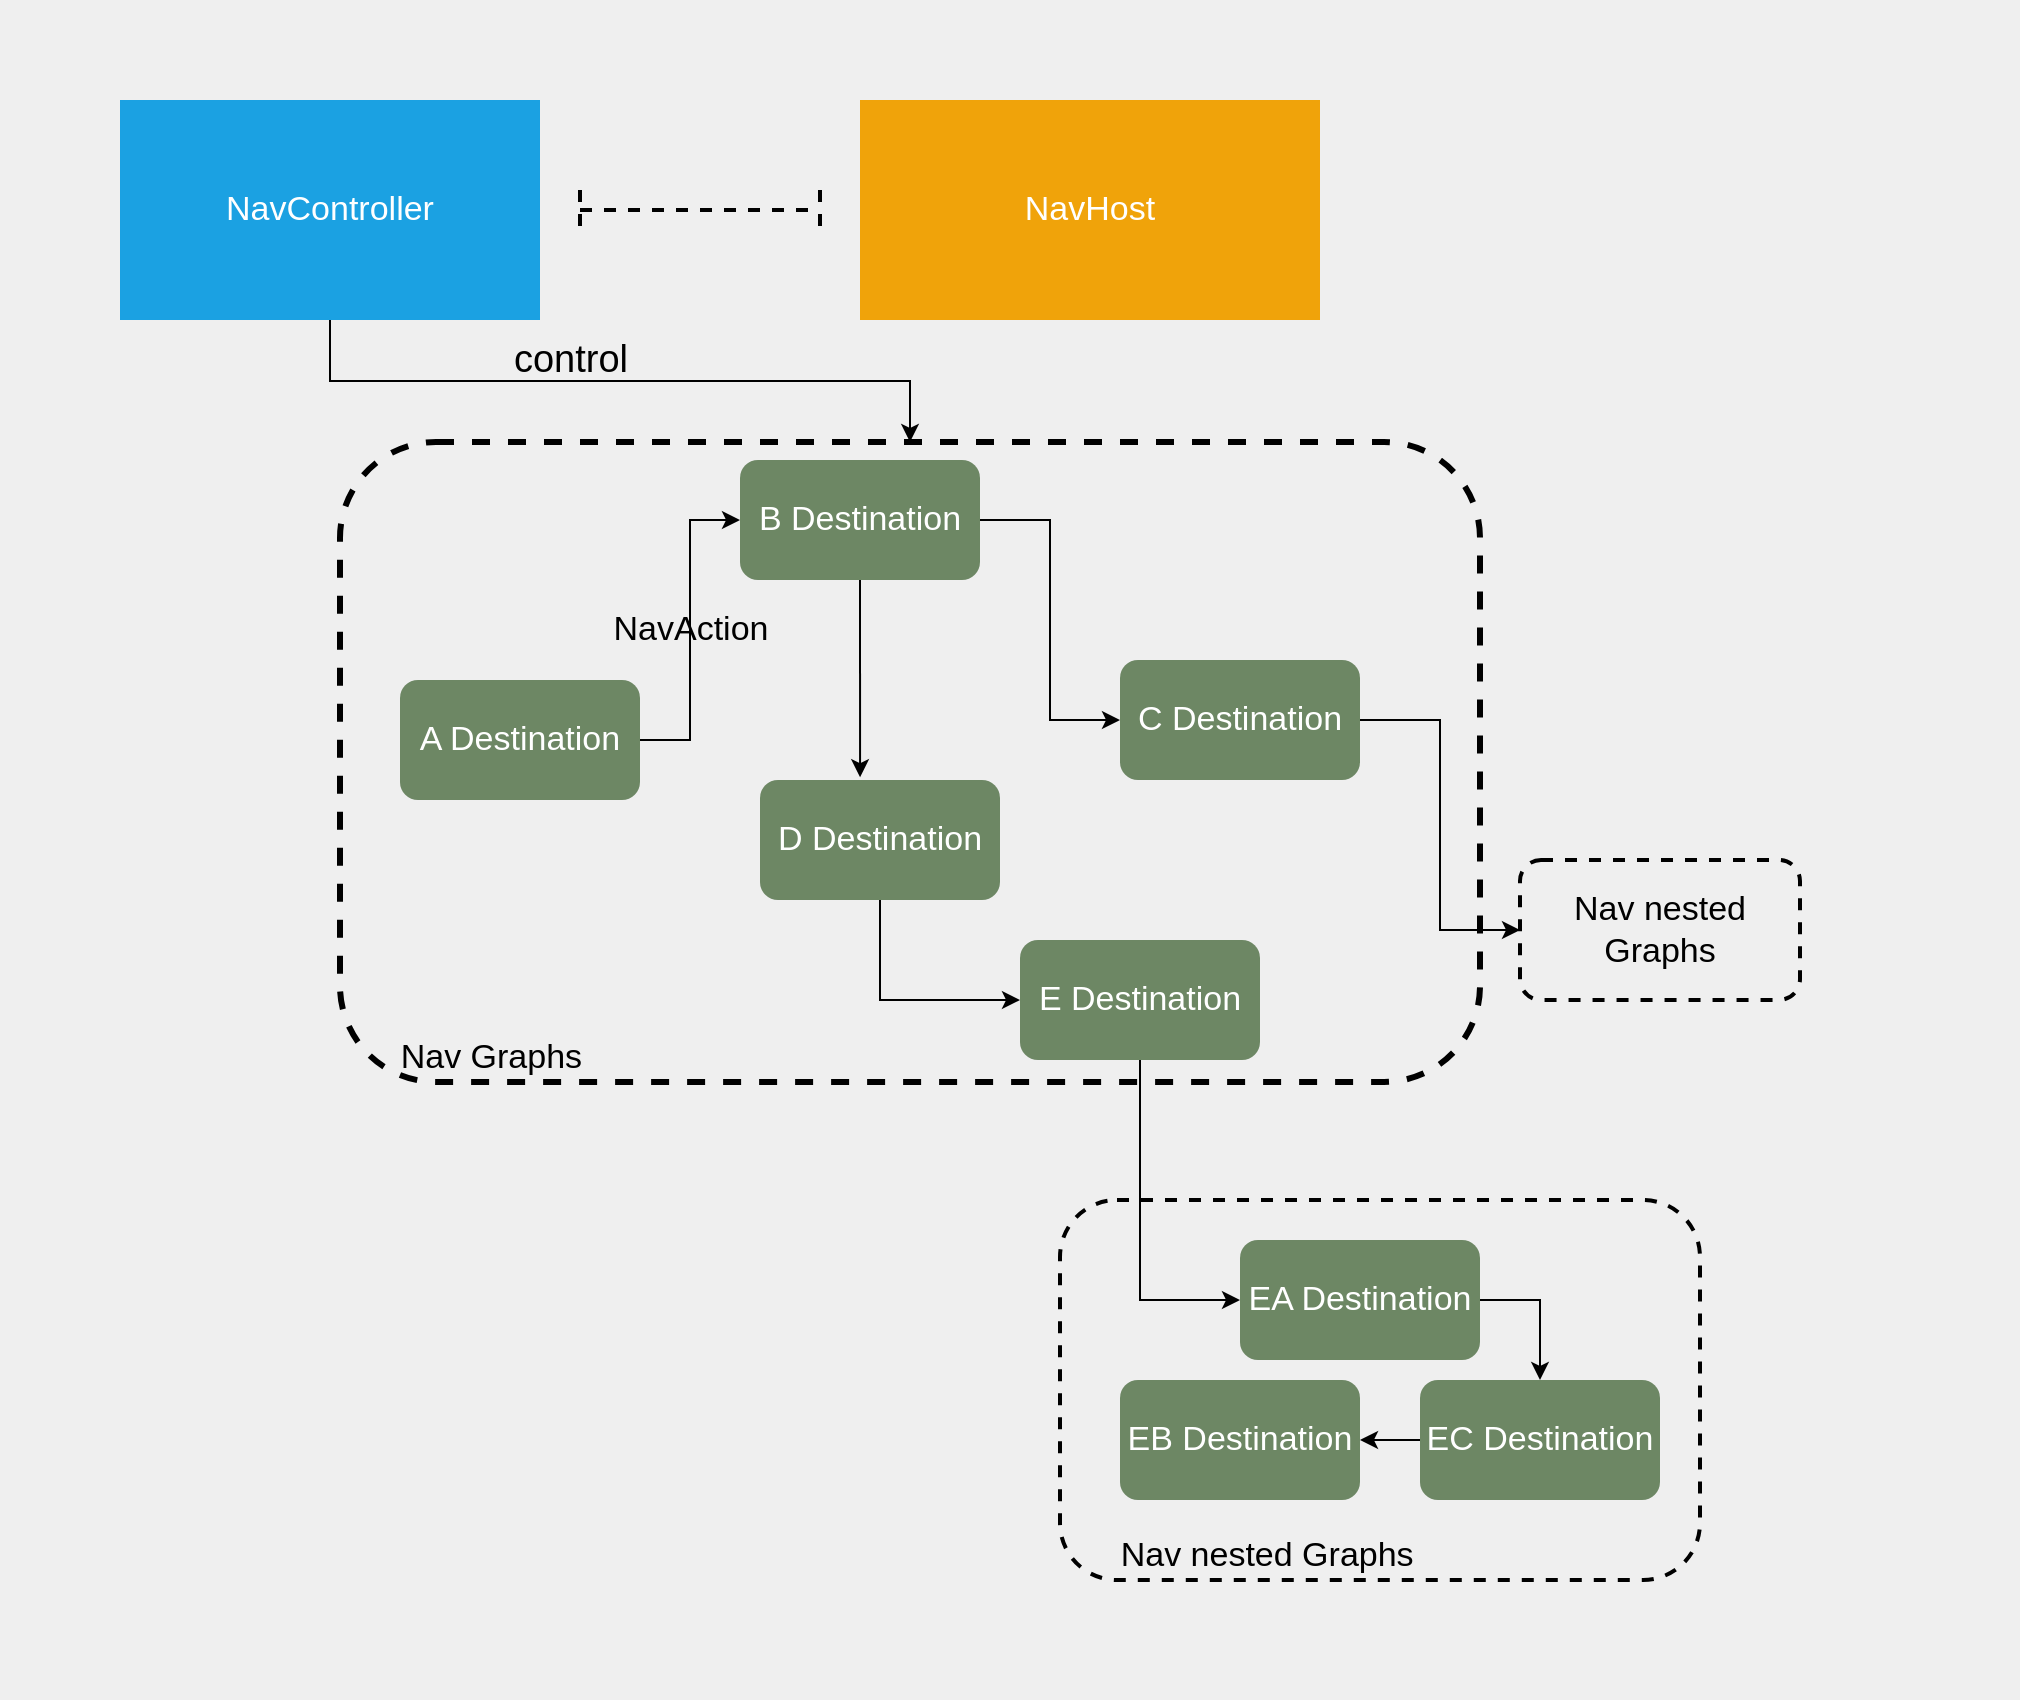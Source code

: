 <mxfile version="13.10.0" type="embed">
    <diagram id="9lbOjPVKbGrYvh7v6hQ_" name="Page-1">
        <mxGraphModel dx="820" dy="574" grid="1" gridSize="10" guides="1" tooltips="1" connect="1" arrows="1" fold="1" page="1" pageScale="1" pageWidth="850" pageHeight="1100" math="0" shadow="0">
            <root>
                <mxCell id="0"/>
                <mxCell id="1" parent="0"/>
                <mxCell id="7" value="" style="rounded=0;whiteSpace=wrap;html=1;fontSize=17;strokeColor=none;fillColor=#EFEFEF;" parent="1" vertex="1">
                    <mxGeometry x="60" y="100" width="1010" height="850" as="geometry"/>
                </mxCell>
                <mxCell id="17" value="&lt;font color=&quot;#000000&quot;&gt;&amp;nbsp; &amp;nbsp; &amp;nbsp; Nav Graphs&lt;/font&gt;" style="rounded=1;whiteSpace=wrap;html=1;fontSize=17;fillColor=none;strokeColor=#000000;dashed=1;verticalAlign=bottom;align=left;strokeWidth=3;" parent="1" vertex="1">
                    <mxGeometry x="230" y="321" width="570" height="320" as="geometry"/>
                </mxCell>
                <mxCell id="29" style="edgeStyle=orthogonalEdgeStyle;rounded=0;orthogonalLoop=1;jettySize=auto;html=1;exitX=0.5;exitY=1;exitDx=0;exitDy=0;labelBackgroundColor=none;strokeColor=#000000;fontSize=20;fontColor=#EFEFEF;" parent="1" source="2" target="17" edge="1">
                    <mxGeometry relative="1" as="geometry"/>
                </mxCell>
                <mxCell id="30" value="&lt;font style=&quot;font-size: 19px&quot;&gt;control&lt;/font&gt;" style="edgeLabel;html=1;align=center;verticalAlign=middle;resizable=0;points=[];fontSize=17;fontColor=#000000;labelBackgroundColor=none;" parent="29" vertex="1" connectable="0">
                    <mxGeometry x="-0.149" y="3" relative="1" as="geometry">
                        <mxPoint x="1" y="-7.43" as="offset"/>
                    </mxGeometry>
                </mxCell>
                <mxCell id="2" value="NavController" style="rounded=0;whiteSpace=wrap;html=1;fillColor=#1ba1e2;fontColor=#ffffff;fontSize=17;strokeColor=none;" parent="1" vertex="1">
                    <mxGeometry x="120" y="150" width="210" height="110" as="geometry"/>
                </mxCell>
                <mxCell id="3" value="NavHost" style="rounded=0;whiteSpace=wrap;html=1;fontSize=17;fillColor=#f0a30a;fontColor=#ffffff;strokeColor=none;" parent="1" vertex="1">
                    <mxGeometry x="490" y="150" width="230" height="110" as="geometry"/>
                </mxCell>
                <mxCell id="26" style="edgeStyle=orthogonalEdgeStyle;rounded=0;orthogonalLoop=1;jettySize=auto;html=1;exitX=1;exitY=0.5;exitDx=0;exitDy=0;entryX=0;entryY=0.5;entryDx=0;entryDy=0;strokeColor=#000000;fontSize=17;" parent="1" source="4" target="25" edge="1">
                    <mxGeometry relative="1" as="geometry"/>
                </mxCell>
                <mxCell id="4" value="C Destination" style="rounded=1;whiteSpace=wrap;html=1;fontSize=17;fillColor=#6d8764;fontColor=#ffffff;strokeColor=none;" parent="1" vertex="1">
                    <mxGeometry x="620" y="430" width="120" height="60" as="geometry"/>
                </mxCell>
                <mxCell id="10" value="NavAction" style="edgeStyle=orthogonalEdgeStyle;rounded=0;orthogonalLoop=1;jettySize=auto;html=1;exitX=1;exitY=0.5;exitDx=0;exitDy=0;entryX=0;entryY=0.5;entryDx=0;entryDy=0;fontSize=17;strokeColor=#000000;labelBackgroundColor=none;fontColor=#000000;" parent="1" source="5" target="6" edge="1">
                    <mxGeometry relative="1" as="geometry"/>
                </mxCell>
                <mxCell id="5" value="A Destination" style="rounded=1;whiteSpace=wrap;html=1;fontSize=17;fillColor=#6d8764;fontColor=#ffffff;strokeColor=none;" parent="1" vertex="1">
                    <mxGeometry x="260" y="440" width="120" height="60" as="geometry"/>
                </mxCell>
                <mxCell id="11" style="edgeStyle=orthogonalEdgeStyle;rounded=0;orthogonalLoop=1;jettySize=auto;html=1;exitX=1;exitY=0.5;exitDx=0;exitDy=0;entryX=0;entryY=0.5;entryDx=0;entryDy=0;strokeColor=#000000;fontSize=17;" parent="1" source="6" target="4" edge="1">
                    <mxGeometry relative="1" as="geometry"/>
                </mxCell>
                <mxCell id="14" style="edgeStyle=orthogonalEdgeStyle;rounded=0;orthogonalLoop=1;jettySize=auto;html=1;exitX=0.5;exitY=1;exitDx=0;exitDy=0;entryX=0.417;entryY=-0.023;entryDx=0;entryDy=0;entryPerimeter=0;strokeColor=#000000;fontSize=17;" parent="1" source="6" target="13" edge="1">
                    <mxGeometry relative="1" as="geometry"/>
                </mxCell>
                <mxCell id="6" value="B Destination" style="rounded=1;whiteSpace=wrap;html=1;fontSize=17;fillColor=#6d8764;fontColor=#ffffff;strokeColor=none;" parent="1" vertex="1">
                    <mxGeometry x="430" y="330" width="120" height="60" as="geometry"/>
                </mxCell>
                <mxCell id="16" style="edgeStyle=orthogonalEdgeStyle;rounded=0;orthogonalLoop=1;jettySize=auto;html=1;exitX=0.5;exitY=1;exitDx=0;exitDy=0;entryX=0;entryY=0.5;entryDx=0;entryDy=0;strokeColor=#000000;fontSize=17;" parent="1" source="13" target="15" edge="1">
                    <mxGeometry relative="1" as="geometry"/>
                </mxCell>
                <mxCell id="13" value="D Destination" style="rounded=1;whiteSpace=wrap;html=1;fillColor=#6d8764;fontSize=17;fontColor=#ffffff;strokeColor=none;" parent="1" vertex="1">
                    <mxGeometry x="440" y="490" width="120" height="60" as="geometry"/>
                </mxCell>
                <mxCell id="22" style="edgeStyle=orthogonalEdgeStyle;rounded=0;orthogonalLoop=1;jettySize=auto;html=1;exitX=0.5;exitY=1;exitDx=0;exitDy=0;entryX=0;entryY=0.5;entryDx=0;entryDy=0;strokeColor=#000000;fontSize=17;" parent="1" source="15" target="19" edge="1">
                    <mxGeometry relative="1" as="geometry"/>
                </mxCell>
                <mxCell id="15" value="E Destination" style="rounded=1;whiteSpace=wrap;html=1;fillColor=#6d8764;fontSize=17;fontColor=#ffffff;strokeColor=none;" parent="1" vertex="1">
                    <mxGeometry x="570" y="570" width="120" height="60" as="geometry"/>
                </mxCell>
                <mxCell id="18" value="&lt;font color=&quot;#000000&quot;&gt;&amp;nbsp; &amp;nbsp; &amp;nbsp; Nav nested Graphs&lt;/font&gt;" style="rounded=1;whiteSpace=wrap;html=1;fontSize=17;fillColor=none;strokeColor=#000000;dashed=1;verticalAlign=bottom;align=left;strokeWidth=2;" parent="1" vertex="1">
                    <mxGeometry x="590" y="700" width="320" height="190" as="geometry"/>
                </mxCell>
                <mxCell id="23" style="edgeStyle=orthogonalEdgeStyle;rounded=0;orthogonalLoop=1;jettySize=auto;html=1;exitX=1;exitY=0.5;exitDx=0;exitDy=0;entryX=0.5;entryY=0;entryDx=0;entryDy=0;strokeColor=#000000;fontSize=17;" parent="1" source="19" target="21" edge="1">
                    <mxGeometry relative="1" as="geometry"/>
                </mxCell>
                <mxCell id="19" value="EA Destination" style="rounded=1;whiteSpace=wrap;html=1;fontSize=17;fillColor=#6d8764;fontColor=#ffffff;strokeColor=none;" parent="1" vertex="1">
                    <mxGeometry x="680" y="720" width="120" height="60" as="geometry"/>
                </mxCell>
                <mxCell id="20" value="EB Destination" style="rounded=1;whiteSpace=wrap;html=1;fontSize=17;fillColor=#6d8764;fontColor=#ffffff;strokeColor=none;" parent="1" vertex="1">
                    <mxGeometry x="620" y="790" width="120" height="60" as="geometry"/>
                </mxCell>
                <mxCell id="24" style="edgeStyle=orthogonalEdgeStyle;rounded=0;orthogonalLoop=1;jettySize=auto;html=1;exitX=0;exitY=0.5;exitDx=0;exitDy=0;entryX=1;entryY=0.5;entryDx=0;entryDy=0;strokeColor=#000000;fontSize=17;" parent="1" source="21" target="20" edge="1">
                    <mxGeometry relative="1" as="geometry"/>
                </mxCell>
                <mxCell id="21" value="EC Destination" style="rounded=1;whiteSpace=wrap;html=1;fontSize=17;fillColor=#6d8764;fontColor=#ffffff;strokeColor=none;" parent="1" vertex="1">
                    <mxGeometry x="770" y="790" width="120" height="60" as="geometry"/>
                </mxCell>
                <mxCell id="25" value="&lt;font color=&quot;#000000&quot;&gt;Nav nested Graphs&lt;/font&gt;" style="rounded=1;whiteSpace=wrap;html=1;fontSize=17;fillColor=none;strokeColor=#000000;dashed=1;verticalAlign=middle;align=center;strokeWidth=2;" parent="1" vertex="1">
                    <mxGeometry x="820" y="530" width="140" height="70" as="geometry"/>
                </mxCell>
                <mxCell id="27" value="" style="shape=crossbar;whiteSpace=wrap;html=1;rounded=1;dashed=1;strokeColor=#000000;strokeWidth=2;fillColor=none;fontSize=17;fontColor=#000000;align=left;" parent="1" vertex="1">
                    <mxGeometry x="350" y="195" width="120" height="20" as="geometry"/>
                </mxCell>
            </root>
        </mxGraphModel>
    </diagram>
</mxfile>